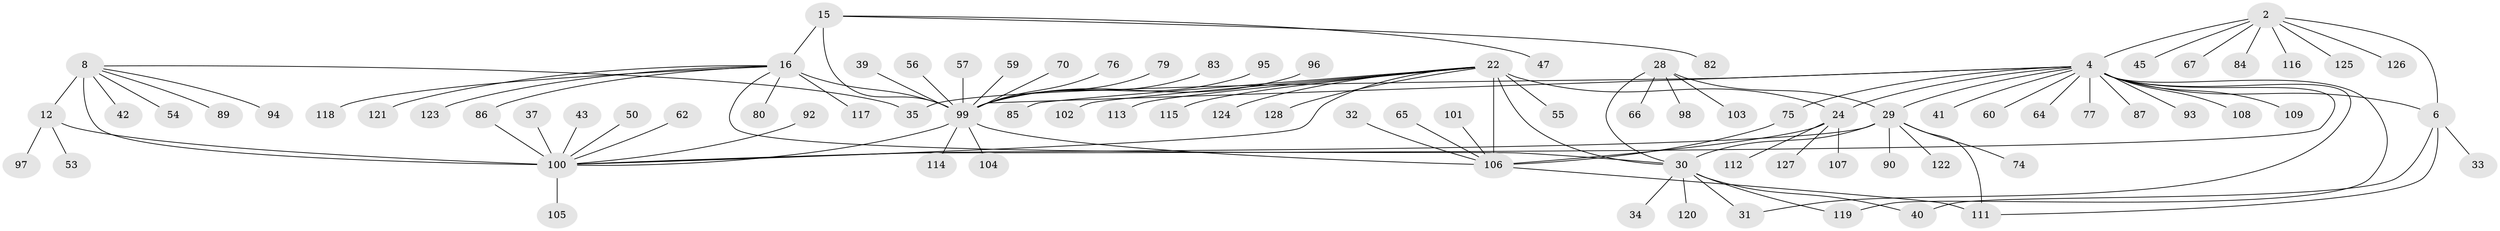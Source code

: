 // original degree distribution, {8: 0.0546875, 17: 0.015625, 9: 0.03125, 5: 0.015625, 7: 0.0390625, 6: 0.0390625, 14: 0.0078125, 10: 0.015625, 11: 0.0078125, 12: 0.0078125, 2: 0.1640625, 1: 0.5625, 3: 0.03125, 4: 0.0078125}
// Generated by graph-tools (version 1.1) at 2025/57/03/04/25 21:57:16]
// undirected, 89 vertices, 107 edges
graph export_dot {
graph [start="1"]
  node [color=gray90,style=filled];
  2 [super="+1"];
  4 [super="+3"];
  6 [super="+5"];
  8 [super="+7"];
  12 [super="+10"];
  15 [super="+13"];
  16 [super="+14"];
  22 [super="+19"];
  24 [super="+23+20"];
  28 [super="+25"];
  29 [super="+26"];
  30 [super="+27"];
  31;
  32;
  33;
  34;
  35;
  37;
  39;
  40;
  41;
  42;
  43;
  45;
  47;
  50;
  53;
  54;
  55;
  56;
  57;
  59;
  60;
  62 [super="+36"];
  64;
  65;
  66;
  67;
  70;
  74;
  75;
  76;
  77;
  79;
  80;
  82;
  83;
  84;
  85;
  86 [super="+72"];
  87;
  89 [super="+44+78"];
  90;
  92 [super="+48"];
  93;
  94 [super="+49"];
  95;
  96 [super="+52"];
  97;
  98;
  99 [super="+18"];
  100 [super="+88+11"];
  101;
  102;
  103 [super="+61"];
  104;
  105;
  106 [super="+21"];
  107 [super="+69"];
  108;
  109 [super="+63"];
  111 [super="+38"];
  112;
  113;
  114;
  115 [super="+73"];
  116 [super="+91+110"];
  117;
  118;
  119;
  120 [super="+71"];
  121 [super="+68"];
  122 [super="+51"];
  123;
  124;
  125;
  126;
  127;
  128;
  2 -- 4 [weight=4];
  2 -- 6 [weight=4];
  2 -- 45;
  2 -- 67;
  2 -- 84;
  2 -- 125;
  2 -- 126;
  2 -- 116;
  4 -- 6 [weight=4];
  4 -- 41;
  4 -- 60;
  4 -- 87;
  4 -- 64;
  4 -- 35;
  4 -- 75;
  4 -- 77;
  4 -- 108;
  4 -- 93;
  4 -- 119;
  4 -- 24;
  4 -- 29;
  4 -- 31;
  4 -- 109;
  4 -- 99;
  4 -- 100;
  6 -- 33;
  6 -- 40;
  6 -- 111;
  8 -- 12 [weight=4];
  8 -- 42;
  8 -- 54;
  8 -- 35;
  8 -- 89;
  8 -- 94;
  8 -- 100 [weight=4];
  12 -- 53;
  12 -- 97;
  12 -- 100 [weight=4];
  15 -- 16 [weight=4];
  15 -- 82;
  15 -- 47;
  15 -- 99 [weight=4];
  16 -- 80;
  16 -- 117;
  16 -- 118;
  16 -- 123;
  16 -- 30;
  16 -- 86;
  16 -- 121;
  16 -- 99 [weight=4];
  22 -- 24 [weight=6];
  22 -- 30;
  22 -- 102;
  22 -- 113;
  22 -- 128;
  22 -- 85;
  22 -- 55;
  22 -- 124;
  22 -- 115;
  22 -- 106 [weight=2];
  22 -- 100;
  24 -- 112;
  24 -- 127;
  24 -- 107;
  24 -- 106 [weight=3];
  28 -- 29 [weight=4];
  28 -- 30 [weight=4];
  28 -- 98;
  28 -- 66;
  28 -- 103;
  29 -- 30 [weight=4];
  29 -- 90;
  29 -- 74;
  29 -- 111;
  29 -- 122;
  29 -- 100;
  30 -- 31;
  30 -- 40;
  30 -- 34;
  30 -- 119;
  30 -- 120;
  32 -- 106;
  37 -- 100;
  39 -- 99;
  43 -- 100;
  50 -- 100;
  56 -- 99;
  57 -- 99;
  59 -- 99;
  62 -- 100;
  65 -- 106;
  70 -- 99;
  75 -- 106;
  76 -- 99;
  79 -- 99;
  83 -- 99;
  86 -- 100;
  92 -- 100;
  95 -- 99;
  96 -- 99;
  99 -- 100 [weight=3];
  99 -- 104;
  99 -- 106 [weight=2];
  99 -- 114;
  100 -- 105;
  101 -- 106;
  106 -- 111;
}
